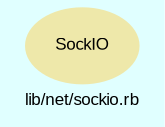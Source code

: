 digraph TopLevel {
    compound = true
    bgcolor = lightcyan1
    fontname = Arial
    fontsize = 8
    label = "lib/net/sockio.rb"
    node [
        fontname = Arial,
        fontsize = 8,
        color = black
    ]

    SockIO [
        fontcolor = black,
        URL = "classes/SockIO.html",
        shape = ellipse,
        color = palegoldenrod,
        style = filled,
        label = "SockIO"
    ]

}

